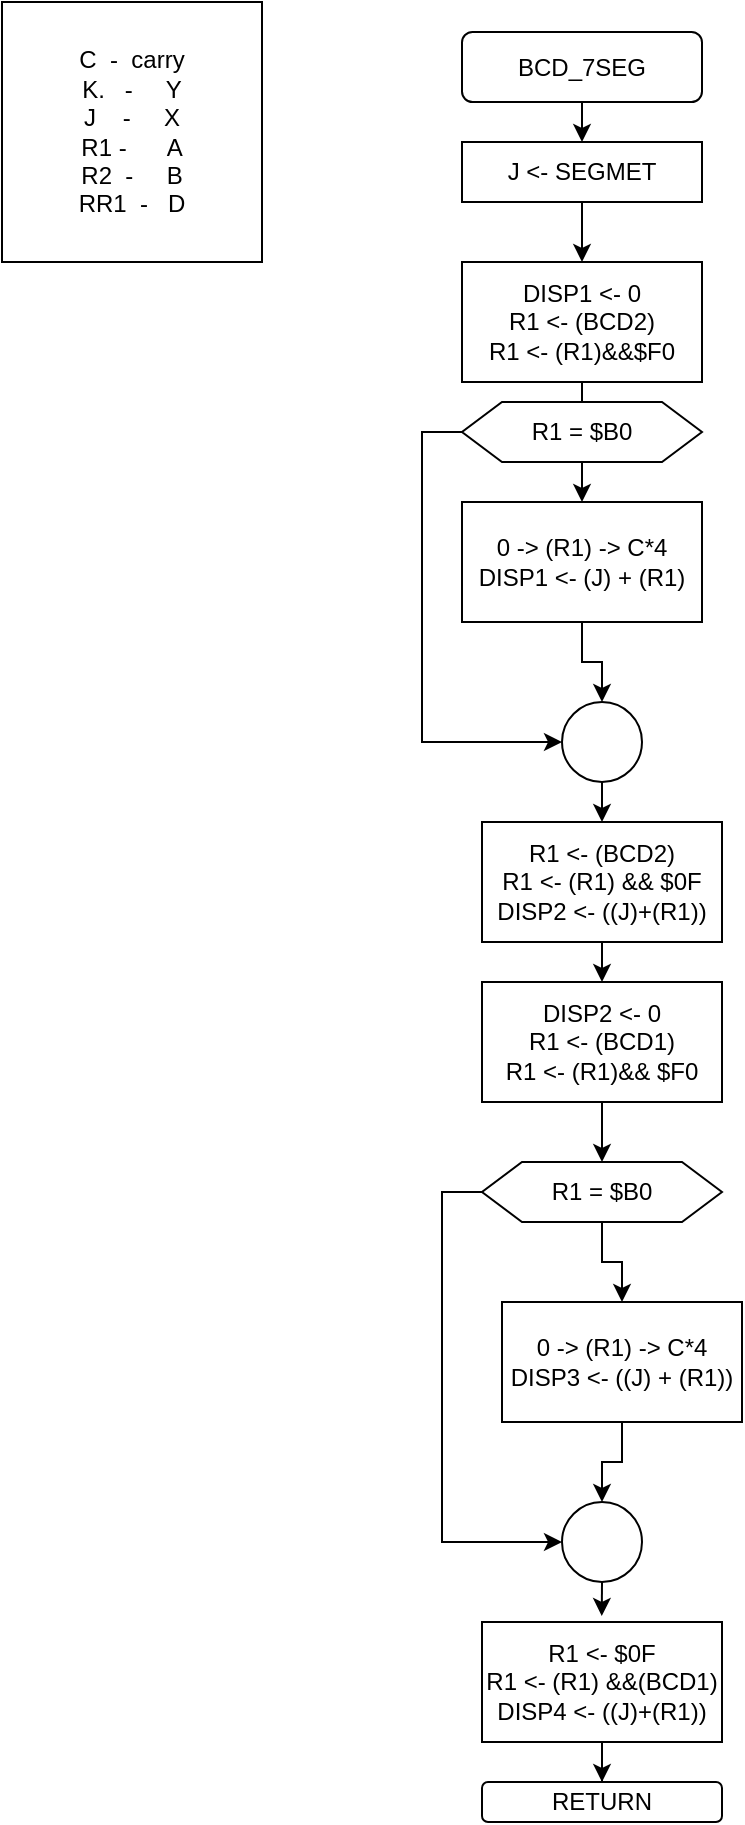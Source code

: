 <mxfile version="14.3.1"><diagram id="bLYEta_FsYsOEPnAPoia" name="Page-1"><mxGraphModel dx="424" dy="595" grid="1" gridSize="10" guides="1" tooltips="1" connect="1" arrows="1" fold="1" page="1" pageScale="1" pageWidth="850" pageHeight="1100" math="0" shadow="0"><root><mxCell id="0"/><mxCell id="1" parent="0"/><mxCell id="WHlKrhMi1MkSnsv9i7bL-43" style="edgeStyle=orthogonalEdgeStyle;rounded=0;orthogonalLoop=1;jettySize=auto;html=1;exitX=0.5;exitY=1;exitDx=0;exitDy=0;entryX=0.5;entryY=0;entryDx=0;entryDy=0;" edge="1" parent="1" source="WHlKrhMi1MkSnsv9i7bL-41" target="WHlKrhMi1MkSnsv9i7bL-42"><mxGeometry relative="1" as="geometry"/></mxCell><mxCell id="WHlKrhMi1MkSnsv9i7bL-41" value="BCD_7SEG" style="rounded=1;whiteSpace=wrap;html=1;" vertex="1" parent="1"><mxGeometry x="270" y="55" width="120" height="35" as="geometry"/></mxCell><mxCell id="WHlKrhMi1MkSnsv9i7bL-93" style="edgeStyle=orthogonalEdgeStyle;rounded=0;orthogonalLoop=1;jettySize=auto;html=1;exitX=0.5;exitY=1;exitDx=0;exitDy=0;entryX=0.5;entryY=0;entryDx=0;entryDy=0;" edge="1" parent="1" source="WHlKrhMi1MkSnsv9i7bL-42" target="WHlKrhMi1MkSnsv9i7bL-92"><mxGeometry relative="1" as="geometry"/></mxCell><mxCell id="WHlKrhMi1MkSnsv9i7bL-42" value="J &amp;lt;- SEGMET" style="rounded=0;whiteSpace=wrap;html=1;" vertex="1" parent="1"><mxGeometry x="270" y="110" width="120" height="30" as="geometry"/></mxCell><mxCell id="WHlKrhMi1MkSnsv9i7bL-88" style="edgeStyle=orthogonalEdgeStyle;rounded=0;orthogonalLoop=1;jettySize=auto;html=1;exitX=0.5;exitY=1;exitDx=0;exitDy=0;entryX=0.5;entryY=0;entryDx=0;entryDy=0;" edge="1" parent="1" target="WHlKrhMi1MkSnsv9i7bL-87"><mxGeometry relative="1" as="geometry"><mxPoint x="560" y="1000.0" as="sourcePoint"/></mxGeometry></mxCell><mxCell id="WHlKrhMi1MkSnsv9i7bL-91" value="C &amp;nbsp;- &amp;nbsp;carry&lt;br&gt;K. &amp;nbsp; - &amp;nbsp; &amp;nbsp; Y&lt;br&gt;J &amp;nbsp; &amp;nbsp;- &amp;nbsp; &amp;nbsp; X&lt;br&gt;R1 - &amp;nbsp; &amp;nbsp; &amp;nbsp;A&lt;br&gt;R2 &amp;nbsp;- &amp;nbsp; &amp;nbsp; B&lt;br&gt;RR1 &amp;nbsp;- &amp;nbsp; D" style="whiteSpace=wrap;html=1;aspect=fixed;" vertex="1" parent="1"><mxGeometry x="40" y="40" width="130" height="130" as="geometry"/></mxCell><mxCell id="WHlKrhMi1MkSnsv9i7bL-96" style="edgeStyle=orthogonalEdgeStyle;rounded=0;orthogonalLoop=1;jettySize=auto;html=1;exitX=0.5;exitY=1;exitDx=0;exitDy=0;entryX=0.5;entryY=0;entryDx=0;entryDy=0;" edge="1" parent="1" source="WHlKrhMi1MkSnsv9i7bL-92"><mxGeometry relative="1" as="geometry"><mxPoint x="330" y="250" as="targetPoint"/></mxGeometry></mxCell><mxCell id="WHlKrhMi1MkSnsv9i7bL-92" value="DISP1 &amp;lt;- 0&lt;br&gt;R1 &amp;lt;- (BCD2)&lt;br&gt;R1 &amp;lt;- (R1)&amp;amp;&amp;amp;$F0" style="rounded=0;whiteSpace=wrap;html=1;" vertex="1" parent="1"><mxGeometry x="270" y="170" width="120" height="60" as="geometry"/></mxCell><mxCell id="WHlKrhMi1MkSnsv9i7bL-98" style="edgeStyle=orthogonalEdgeStyle;rounded=0;orthogonalLoop=1;jettySize=auto;html=1;exitX=0.5;exitY=1;exitDx=0;exitDy=0;entryX=0.5;entryY=0;entryDx=0;entryDy=0;" edge="1" parent="1" target="WHlKrhMi1MkSnsv9i7bL-97"><mxGeometry relative="1" as="geometry"><mxPoint x="330" y="270" as="sourcePoint"/></mxGeometry></mxCell><mxCell id="WHlKrhMi1MkSnsv9i7bL-102" style="edgeStyle=orthogonalEdgeStyle;rounded=0;orthogonalLoop=1;jettySize=auto;html=1;exitX=0.5;exitY=1;exitDx=0;exitDy=0;entryX=0.5;entryY=0;entryDx=0;entryDy=0;" edge="1" parent="1" source="WHlKrhMi1MkSnsv9i7bL-97" target="WHlKrhMi1MkSnsv9i7bL-100"><mxGeometry relative="1" as="geometry"/></mxCell><mxCell id="WHlKrhMi1MkSnsv9i7bL-97" value="0 -&amp;gt; (R1) -&amp;gt; C*4&lt;br&gt;DISP1 &amp;lt;- (J) + (R1)" style="rounded=0;whiteSpace=wrap;html=1;" vertex="1" parent="1"><mxGeometry x="270" y="290" width="120" height="60" as="geometry"/></mxCell><mxCell id="WHlKrhMi1MkSnsv9i7bL-101" style="edgeStyle=orthogonalEdgeStyle;rounded=0;orthogonalLoop=1;jettySize=auto;html=1;exitX=0;exitY=0.5;exitDx=0;exitDy=0;entryX=0;entryY=0.5;entryDx=0;entryDy=0;" edge="1" parent="1" source="WHlKrhMi1MkSnsv9i7bL-99" target="WHlKrhMi1MkSnsv9i7bL-100"><mxGeometry relative="1" as="geometry"/></mxCell><mxCell id="WHlKrhMi1MkSnsv9i7bL-99" value="&lt;span&gt;R1 = $B0&lt;/span&gt;" style="shape=hexagon;perimeter=hexagonPerimeter2;whiteSpace=wrap;html=1;fixedSize=1;" vertex="1" parent="1"><mxGeometry x="270" y="240" width="120" height="30" as="geometry"/></mxCell><mxCell id="WHlKrhMi1MkSnsv9i7bL-104" style="edgeStyle=orthogonalEdgeStyle;rounded=0;orthogonalLoop=1;jettySize=auto;html=1;exitX=0.5;exitY=1;exitDx=0;exitDy=0;entryX=0.5;entryY=0;entryDx=0;entryDy=0;" edge="1" parent="1" source="WHlKrhMi1MkSnsv9i7bL-100" target="WHlKrhMi1MkSnsv9i7bL-103"><mxGeometry relative="1" as="geometry"/></mxCell><mxCell id="WHlKrhMi1MkSnsv9i7bL-100" value="" style="ellipse;whiteSpace=wrap;html=1;aspect=fixed;" vertex="1" parent="1"><mxGeometry x="320" y="390" width="40" height="40" as="geometry"/></mxCell><mxCell id="WHlKrhMi1MkSnsv9i7bL-106" style="edgeStyle=orthogonalEdgeStyle;rounded=0;orthogonalLoop=1;jettySize=auto;html=1;exitX=0.5;exitY=1;exitDx=0;exitDy=0;entryX=0.5;entryY=0;entryDx=0;entryDy=0;" edge="1" parent="1" source="WHlKrhMi1MkSnsv9i7bL-103" target="WHlKrhMi1MkSnsv9i7bL-105"><mxGeometry relative="1" as="geometry"/></mxCell><mxCell id="WHlKrhMi1MkSnsv9i7bL-103" value="R1 &amp;lt;- (BCD2)&lt;br&gt;R1 &amp;lt;- (R1) &amp;amp;&amp;amp; $0F&lt;br&gt;DISP2 &amp;lt;- ((J)+(R1))" style="rounded=0;whiteSpace=wrap;html=1;" vertex="1" parent="1"><mxGeometry x="280" y="450" width="120" height="60" as="geometry"/></mxCell><mxCell id="WHlKrhMi1MkSnsv9i7bL-108" style="edgeStyle=orthogonalEdgeStyle;rounded=0;orthogonalLoop=1;jettySize=auto;html=1;exitX=0.5;exitY=1;exitDx=0;exitDy=0;" edge="1" parent="1" source="WHlKrhMi1MkSnsv9i7bL-105" target="WHlKrhMi1MkSnsv9i7bL-107"><mxGeometry relative="1" as="geometry"/></mxCell><mxCell id="WHlKrhMi1MkSnsv9i7bL-105" value="DISP2 &amp;lt;- 0&lt;br&gt;R1 &amp;lt;- (BCD1)&lt;br&gt;R1 &amp;lt;- (R1)&amp;amp;&amp;amp; $F0" style="rounded=0;whiteSpace=wrap;html=1;" vertex="1" parent="1"><mxGeometry x="280" y="530" width="120" height="60" as="geometry"/></mxCell><mxCell id="WHlKrhMi1MkSnsv9i7bL-110" style="edgeStyle=orthogonalEdgeStyle;rounded=0;orthogonalLoop=1;jettySize=auto;html=1;exitX=0.5;exitY=1;exitDx=0;exitDy=0;" edge="1" parent="1" source="WHlKrhMi1MkSnsv9i7bL-107" target="WHlKrhMi1MkSnsv9i7bL-109"><mxGeometry relative="1" as="geometry"/></mxCell><mxCell id="WHlKrhMi1MkSnsv9i7bL-112" style="edgeStyle=orthogonalEdgeStyle;rounded=0;orthogonalLoop=1;jettySize=auto;html=1;exitX=0;exitY=0.5;exitDx=0;exitDy=0;entryX=0;entryY=0.5;entryDx=0;entryDy=0;" edge="1" parent="1" source="WHlKrhMi1MkSnsv9i7bL-107" target="WHlKrhMi1MkSnsv9i7bL-111"><mxGeometry relative="1" as="geometry"/></mxCell><mxCell id="WHlKrhMi1MkSnsv9i7bL-107" value="&lt;span&gt;R1 = $B0&lt;/span&gt;" style="shape=hexagon;perimeter=hexagonPerimeter2;whiteSpace=wrap;html=1;fixedSize=1;" vertex="1" parent="1"><mxGeometry x="280" y="620" width="120" height="30" as="geometry"/></mxCell><mxCell id="WHlKrhMi1MkSnsv9i7bL-113" style="edgeStyle=orthogonalEdgeStyle;rounded=0;orthogonalLoop=1;jettySize=auto;html=1;exitX=0.5;exitY=1;exitDx=0;exitDy=0;" edge="1" parent="1" source="WHlKrhMi1MkSnsv9i7bL-109" target="WHlKrhMi1MkSnsv9i7bL-111"><mxGeometry relative="1" as="geometry"/></mxCell><mxCell id="WHlKrhMi1MkSnsv9i7bL-109" value="0 -&amp;gt; (R1) -&amp;gt; C*4&lt;br&gt;DISP3 &amp;lt;- ((J) + (R1))" style="rounded=0;whiteSpace=wrap;html=1;" vertex="1" parent="1"><mxGeometry x="290" y="690" width="120" height="60" as="geometry"/></mxCell><mxCell id="WHlKrhMi1MkSnsv9i7bL-115" style="edgeStyle=orthogonalEdgeStyle;rounded=0;orthogonalLoop=1;jettySize=auto;html=1;exitX=0.5;exitY=1;exitDx=0;exitDy=0;entryX=0.499;entryY=-0.05;entryDx=0;entryDy=0;entryPerimeter=0;" edge="1" parent="1" source="WHlKrhMi1MkSnsv9i7bL-111" target="WHlKrhMi1MkSnsv9i7bL-114"><mxGeometry relative="1" as="geometry"/></mxCell><mxCell id="WHlKrhMi1MkSnsv9i7bL-111" value="" style="ellipse;whiteSpace=wrap;html=1;aspect=fixed;" vertex="1" parent="1"><mxGeometry x="320" y="790" width="40" height="40" as="geometry"/></mxCell><mxCell id="WHlKrhMi1MkSnsv9i7bL-117" style="edgeStyle=orthogonalEdgeStyle;rounded=0;orthogonalLoop=1;jettySize=auto;html=1;exitX=0.5;exitY=1;exitDx=0;exitDy=0;" edge="1" parent="1" source="WHlKrhMi1MkSnsv9i7bL-114" target="WHlKrhMi1MkSnsv9i7bL-116"><mxGeometry relative="1" as="geometry"/></mxCell><mxCell id="WHlKrhMi1MkSnsv9i7bL-114" value="R1 &amp;lt;- $0F&lt;br&gt;R1 &amp;lt;- (R1) &amp;amp;&amp;amp;(BCD1)&lt;br&gt;DISP4 &amp;lt;- ((J)+(R1))" style="rounded=0;whiteSpace=wrap;html=1;" vertex="1" parent="1"><mxGeometry x="280" y="850" width="120" height="60" as="geometry"/></mxCell><mxCell id="WHlKrhMi1MkSnsv9i7bL-116" value="RETURN" style="rounded=1;whiteSpace=wrap;html=1;" vertex="1" parent="1"><mxGeometry x="280" y="930" width="120" height="20" as="geometry"/></mxCell></root></mxGraphModel></diagram></mxfile>